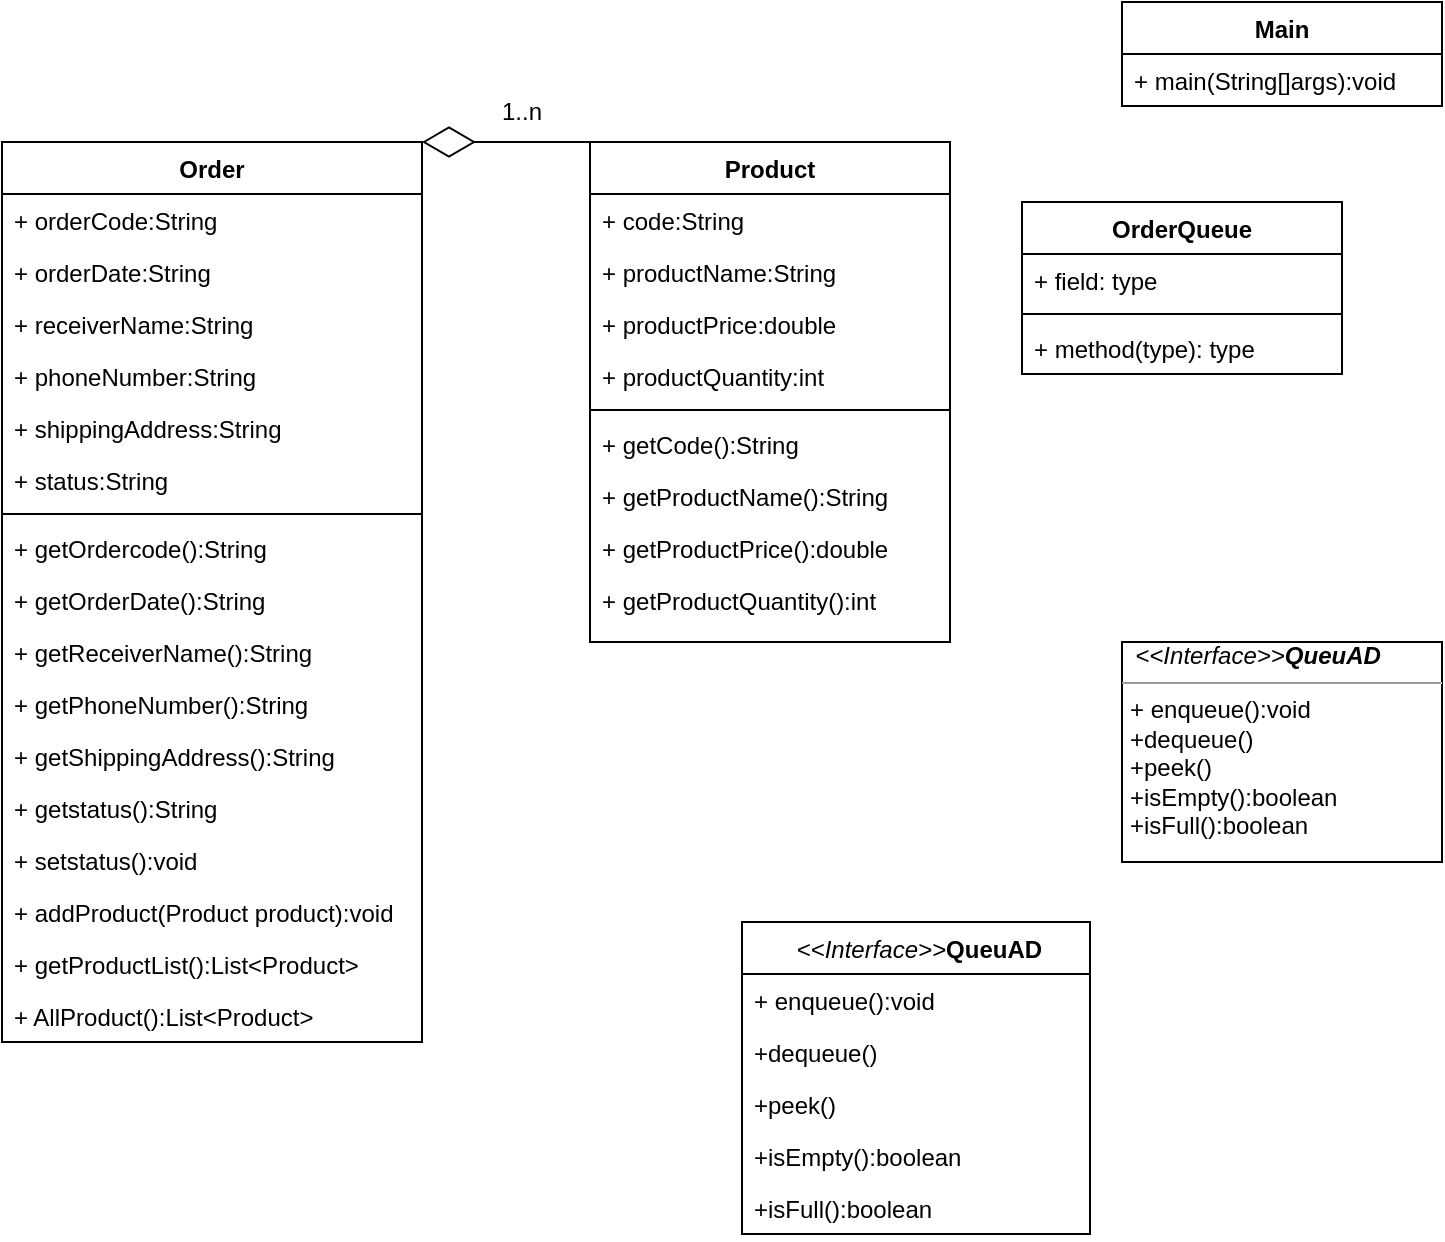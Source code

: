 <mxfile version="22.1.8" type="github">
  <diagram name="Trang-1" id="YmEPMzQXIAMVqNSswdc6">
    <mxGraphModel dx="1050" dy="522" grid="1" gridSize="10" guides="1" tooltips="1" connect="1" arrows="1" fold="1" page="1" pageScale="1" pageWidth="827" pageHeight="1169" math="0" shadow="0">
      <root>
        <mxCell id="0" />
        <mxCell id="1" parent="0" />
        <mxCell id="TkHoTOvifyRZc37jJzjb-2" value="Product" style="swimlane;fontStyle=1;align=center;verticalAlign=top;childLayout=stackLayout;horizontal=1;startSize=26;horizontalStack=0;resizeParent=1;resizeParentMax=0;resizeLast=0;collapsible=1;marginBottom=0;whiteSpace=wrap;html=1;" vertex="1" parent="1">
          <mxGeometry x="324" y="480" width="180" height="250" as="geometry" />
        </mxCell>
        <mxCell id="TkHoTOvifyRZc37jJzjb-3" value="+ code:String" style="text;strokeColor=none;fillColor=none;align=left;verticalAlign=top;spacingLeft=4;spacingRight=4;overflow=hidden;rotatable=0;points=[[0,0.5],[1,0.5]];portConstraint=eastwest;whiteSpace=wrap;html=1;" vertex="1" parent="TkHoTOvifyRZc37jJzjb-2">
          <mxGeometry y="26" width="180" height="26" as="geometry" />
        </mxCell>
        <mxCell id="TkHoTOvifyRZc37jJzjb-20" value="+ productName:String" style="text;strokeColor=none;fillColor=none;align=left;verticalAlign=top;spacingLeft=4;spacingRight=4;overflow=hidden;rotatable=0;points=[[0,0.5],[1,0.5]];portConstraint=eastwest;whiteSpace=wrap;html=1;" vertex="1" parent="TkHoTOvifyRZc37jJzjb-2">
          <mxGeometry y="52" width="180" height="26" as="geometry" />
        </mxCell>
        <mxCell id="TkHoTOvifyRZc37jJzjb-21" value="+ productPrice:double" style="text;strokeColor=none;fillColor=none;align=left;verticalAlign=top;spacingLeft=4;spacingRight=4;overflow=hidden;rotatable=0;points=[[0,0.5],[1,0.5]];portConstraint=eastwest;whiteSpace=wrap;html=1;" vertex="1" parent="TkHoTOvifyRZc37jJzjb-2">
          <mxGeometry y="78" width="180" height="26" as="geometry" />
        </mxCell>
        <mxCell id="TkHoTOvifyRZc37jJzjb-22" value="+ productQuantity:int" style="text;strokeColor=none;fillColor=none;align=left;verticalAlign=top;spacingLeft=4;spacingRight=4;overflow=hidden;rotatable=0;points=[[0,0.5],[1,0.5]];portConstraint=eastwest;whiteSpace=wrap;html=1;" vertex="1" parent="TkHoTOvifyRZc37jJzjb-2">
          <mxGeometry y="104" width="180" height="26" as="geometry" />
        </mxCell>
        <mxCell id="TkHoTOvifyRZc37jJzjb-4" value="" style="line;strokeWidth=1;fillColor=none;align=left;verticalAlign=middle;spacingTop=-1;spacingLeft=3;spacingRight=3;rotatable=0;labelPosition=right;points=[];portConstraint=eastwest;strokeColor=inherit;" vertex="1" parent="TkHoTOvifyRZc37jJzjb-2">
          <mxGeometry y="130" width="180" height="8" as="geometry" />
        </mxCell>
        <mxCell id="TkHoTOvifyRZc37jJzjb-5" value="+ getCode():String" style="text;strokeColor=none;fillColor=none;align=left;verticalAlign=top;spacingLeft=4;spacingRight=4;overflow=hidden;rotatable=0;points=[[0,0.5],[1,0.5]];portConstraint=eastwest;whiteSpace=wrap;html=1;" vertex="1" parent="TkHoTOvifyRZc37jJzjb-2">
          <mxGeometry y="138" width="180" height="26" as="geometry" />
        </mxCell>
        <mxCell id="TkHoTOvifyRZc37jJzjb-25" value="+ getProductName():String" style="text;strokeColor=none;fillColor=none;align=left;verticalAlign=top;spacingLeft=4;spacingRight=4;overflow=hidden;rotatable=0;points=[[0,0.5],[1,0.5]];portConstraint=eastwest;whiteSpace=wrap;html=1;" vertex="1" parent="TkHoTOvifyRZc37jJzjb-2">
          <mxGeometry y="164" width="180" height="26" as="geometry" />
        </mxCell>
        <mxCell id="TkHoTOvifyRZc37jJzjb-24" value="+ getProductPrice():double" style="text;strokeColor=none;fillColor=none;align=left;verticalAlign=top;spacingLeft=4;spacingRight=4;overflow=hidden;rotatable=0;points=[[0,0.5],[1,0.5]];portConstraint=eastwest;whiteSpace=wrap;html=1;" vertex="1" parent="TkHoTOvifyRZc37jJzjb-2">
          <mxGeometry y="190" width="180" height="26" as="geometry" />
        </mxCell>
        <mxCell id="TkHoTOvifyRZc37jJzjb-23" value="+ getProductQuantity():int" style="text;strokeColor=none;fillColor=none;align=left;verticalAlign=top;spacingLeft=4;spacingRight=4;overflow=hidden;rotatable=0;points=[[0,0.5],[1,0.5]];portConstraint=eastwest;whiteSpace=wrap;html=1;" vertex="1" parent="TkHoTOvifyRZc37jJzjb-2">
          <mxGeometry y="216" width="180" height="34" as="geometry" />
        </mxCell>
        <mxCell id="TkHoTOvifyRZc37jJzjb-6" value="Order" style="swimlane;fontStyle=1;align=center;verticalAlign=top;childLayout=stackLayout;horizontal=1;startSize=26;horizontalStack=0;resizeParent=1;resizeParentMax=0;resizeLast=0;collapsible=1;marginBottom=0;whiteSpace=wrap;html=1;" vertex="1" parent="1">
          <mxGeometry x="30" y="480" width="210" height="450" as="geometry" />
        </mxCell>
        <mxCell id="TkHoTOvifyRZc37jJzjb-7" value="+ orderCode:String" style="text;strokeColor=none;fillColor=none;align=left;verticalAlign=top;spacingLeft=4;spacingRight=4;overflow=hidden;rotatable=0;points=[[0,0.5],[1,0.5]];portConstraint=eastwest;whiteSpace=wrap;html=1;" vertex="1" parent="TkHoTOvifyRZc37jJzjb-6">
          <mxGeometry y="26" width="210" height="26" as="geometry" />
        </mxCell>
        <mxCell id="TkHoTOvifyRZc37jJzjb-29" value="+ orderDate:String" style="text;strokeColor=none;fillColor=none;align=left;verticalAlign=top;spacingLeft=4;spacingRight=4;overflow=hidden;rotatable=0;points=[[0,0.5],[1,0.5]];portConstraint=eastwest;whiteSpace=wrap;html=1;" vertex="1" parent="TkHoTOvifyRZc37jJzjb-6">
          <mxGeometry y="52" width="210" height="26" as="geometry" />
        </mxCell>
        <mxCell id="TkHoTOvifyRZc37jJzjb-28" value="+ receiverName:String" style="text;strokeColor=none;fillColor=none;align=left;verticalAlign=top;spacingLeft=4;spacingRight=4;overflow=hidden;rotatable=0;points=[[0,0.5],[1,0.5]];portConstraint=eastwest;whiteSpace=wrap;html=1;" vertex="1" parent="TkHoTOvifyRZc37jJzjb-6">
          <mxGeometry y="78" width="210" height="26" as="geometry" />
        </mxCell>
        <mxCell id="TkHoTOvifyRZc37jJzjb-30" value="+ phoneNumber:String" style="text;strokeColor=none;fillColor=none;align=left;verticalAlign=top;spacingLeft=4;spacingRight=4;overflow=hidden;rotatable=0;points=[[0,0.5],[1,0.5]];portConstraint=eastwest;whiteSpace=wrap;html=1;" vertex="1" parent="TkHoTOvifyRZc37jJzjb-6">
          <mxGeometry y="104" width="210" height="26" as="geometry" />
        </mxCell>
        <mxCell id="TkHoTOvifyRZc37jJzjb-31" value="+ shippingAddress:String" style="text;strokeColor=none;fillColor=none;align=left;verticalAlign=top;spacingLeft=4;spacingRight=4;overflow=hidden;rotatable=0;points=[[0,0.5],[1,0.5]];portConstraint=eastwest;whiteSpace=wrap;html=1;" vertex="1" parent="TkHoTOvifyRZc37jJzjb-6">
          <mxGeometry y="130" width="210" height="26" as="geometry" />
        </mxCell>
        <mxCell id="TkHoTOvifyRZc37jJzjb-32" value="+ status:String" style="text;strokeColor=none;fillColor=none;align=left;verticalAlign=top;spacingLeft=4;spacingRight=4;overflow=hidden;rotatable=0;points=[[0,0.5],[1,0.5]];portConstraint=eastwest;whiteSpace=wrap;html=1;" vertex="1" parent="TkHoTOvifyRZc37jJzjb-6">
          <mxGeometry y="156" width="210" height="26" as="geometry" />
        </mxCell>
        <mxCell id="TkHoTOvifyRZc37jJzjb-8" value="" style="line;strokeWidth=1;fillColor=none;align=left;verticalAlign=middle;spacingTop=-1;spacingLeft=3;spacingRight=3;rotatable=0;labelPosition=right;points=[];portConstraint=eastwest;strokeColor=inherit;" vertex="1" parent="TkHoTOvifyRZc37jJzjb-6">
          <mxGeometry y="182" width="210" height="8" as="geometry" />
        </mxCell>
        <mxCell id="TkHoTOvifyRZc37jJzjb-9" value="+ getOrdercode():String" style="text;strokeColor=none;fillColor=none;align=left;verticalAlign=top;spacingLeft=4;spacingRight=4;overflow=hidden;rotatable=0;points=[[0,0.5],[1,0.5]];portConstraint=eastwest;whiteSpace=wrap;html=1;" vertex="1" parent="TkHoTOvifyRZc37jJzjb-6">
          <mxGeometry y="190" width="210" height="26" as="geometry" />
        </mxCell>
        <mxCell id="TkHoTOvifyRZc37jJzjb-33" value="+ getOrderDate():String" style="text;strokeColor=none;fillColor=none;align=left;verticalAlign=top;spacingLeft=4;spacingRight=4;overflow=hidden;rotatable=0;points=[[0,0.5],[1,0.5]];portConstraint=eastwest;whiteSpace=wrap;html=1;" vertex="1" parent="TkHoTOvifyRZc37jJzjb-6">
          <mxGeometry y="216" width="210" height="26" as="geometry" />
        </mxCell>
        <mxCell id="TkHoTOvifyRZc37jJzjb-35" value="+ getReceiverName():String" style="text;strokeColor=none;fillColor=none;align=left;verticalAlign=top;spacingLeft=4;spacingRight=4;overflow=hidden;rotatable=0;points=[[0,0.5],[1,0.5]];portConstraint=eastwest;whiteSpace=wrap;html=1;" vertex="1" parent="TkHoTOvifyRZc37jJzjb-6">
          <mxGeometry y="242" width="210" height="26" as="geometry" />
        </mxCell>
        <mxCell id="TkHoTOvifyRZc37jJzjb-36" value="+ getPhoneNumber():String" style="text;strokeColor=none;fillColor=none;align=left;verticalAlign=top;spacingLeft=4;spacingRight=4;overflow=hidden;rotatable=0;points=[[0,0.5],[1,0.5]];portConstraint=eastwest;whiteSpace=wrap;html=1;" vertex="1" parent="TkHoTOvifyRZc37jJzjb-6">
          <mxGeometry y="268" width="210" height="26" as="geometry" />
        </mxCell>
        <mxCell id="TkHoTOvifyRZc37jJzjb-34" value="+ getShippingAddress():String" style="text;strokeColor=none;fillColor=none;align=left;verticalAlign=top;spacingLeft=4;spacingRight=4;overflow=hidden;rotatable=0;points=[[0,0.5],[1,0.5]];portConstraint=eastwest;whiteSpace=wrap;html=1;" vertex="1" parent="TkHoTOvifyRZc37jJzjb-6">
          <mxGeometry y="294" width="210" height="26" as="geometry" />
        </mxCell>
        <mxCell id="TkHoTOvifyRZc37jJzjb-37" value="+ getstatus():String" style="text;strokeColor=none;fillColor=none;align=left;verticalAlign=top;spacingLeft=4;spacingRight=4;overflow=hidden;rotatable=0;points=[[0,0.5],[1,0.5]];portConstraint=eastwest;whiteSpace=wrap;html=1;" vertex="1" parent="TkHoTOvifyRZc37jJzjb-6">
          <mxGeometry y="320" width="210" height="26" as="geometry" />
        </mxCell>
        <mxCell id="TkHoTOvifyRZc37jJzjb-38" value="+ setstatus():void" style="text;strokeColor=none;fillColor=none;align=left;verticalAlign=top;spacingLeft=4;spacingRight=4;overflow=hidden;rotatable=0;points=[[0,0.5],[1,0.5]];portConstraint=eastwest;whiteSpace=wrap;html=1;" vertex="1" parent="TkHoTOvifyRZc37jJzjb-6">
          <mxGeometry y="346" width="210" height="26" as="geometry" />
        </mxCell>
        <mxCell id="TkHoTOvifyRZc37jJzjb-39" value="+ addProduct(Product product):void" style="text;strokeColor=none;fillColor=none;align=left;verticalAlign=top;spacingLeft=4;spacingRight=4;overflow=hidden;rotatable=0;points=[[0,0.5],[1,0.5]];portConstraint=eastwest;whiteSpace=wrap;html=1;" vertex="1" parent="TkHoTOvifyRZc37jJzjb-6">
          <mxGeometry y="372" width="210" height="26" as="geometry" />
        </mxCell>
        <mxCell id="TkHoTOvifyRZc37jJzjb-40" value="+ getProductList():List&amp;lt;Product&amp;gt;" style="text;strokeColor=none;fillColor=none;align=left;verticalAlign=top;spacingLeft=4;spacingRight=4;overflow=hidden;rotatable=0;points=[[0,0.5],[1,0.5]];portConstraint=eastwest;whiteSpace=wrap;html=1;" vertex="1" parent="TkHoTOvifyRZc37jJzjb-6">
          <mxGeometry y="398" width="210" height="26" as="geometry" />
        </mxCell>
        <mxCell id="TkHoTOvifyRZc37jJzjb-41" value="+ AllProduct():List&amp;lt;Product&amp;gt;" style="text;strokeColor=none;fillColor=none;align=left;verticalAlign=top;spacingLeft=4;spacingRight=4;overflow=hidden;rotatable=0;points=[[0,0.5],[1,0.5]];portConstraint=eastwest;whiteSpace=wrap;html=1;" vertex="1" parent="TkHoTOvifyRZc37jJzjb-6">
          <mxGeometry y="424" width="210" height="26" as="geometry" />
        </mxCell>
        <mxCell id="TkHoTOvifyRZc37jJzjb-10" value="OrderQueue" style="swimlane;fontStyle=1;align=center;verticalAlign=top;childLayout=stackLayout;horizontal=1;startSize=26;horizontalStack=0;resizeParent=1;resizeParentMax=0;resizeLast=0;collapsible=1;marginBottom=0;whiteSpace=wrap;html=1;" vertex="1" parent="1">
          <mxGeometry x="540" y="510" width="160" height="86" as="geometry" />
        </mxCell>
        <mxCell id="TkHoTOvifyRZc37jJzjb-11" value="+ field: type" style="text;strokeColor=none;fillColor=none;align=left;verticalAlign=top;spacingLeft=4;spacingRight=4;overflow=hidden;rotatable=0;points=[[0,0.5],[1,0.5]];portConstraint=eastwest;whiteSpace=wrap;html=1;" vertex="1" parent="TkHoTOvifyRZc37jJzjb-10">
          <mxGeometry y="26" width="160" height="26" as="geometry" />
        </mxCell>
        <mxCell id="TkHoTOvifyRZc37jJzjb-12" value="" style="line;strokeWidth=1;fillColor=none;align=left;verticalAlign=middle;spacingTop=-1;spacingLeft=3;spacingRight=3;rotatable=0;labelPosition=right;points=[];portConstraint=eastwest;strokeColor=inherit;" vertex="1" parent="TkHoTOvifyRZc37jJzjb-10">
          <mxGeometry y="52" width="160" height="8" as="geometry" />
        </mxCell>
        <mxCell id="TkHoTOvifyRZc37jJzjb-13" value="+ method(type): type" style="text;strokeColor=none;fillColor=none;align=left;verticalAlign=top;spacingLeft=4;spacingRight=4;overflow=hidden;rotatable=0;points=[[0,0.5],[1,0.5]];portConstraint=eastwest;whiteSpace=wrap;html=1;" vertex="1" parent="TkHoTOvifyRZc37jJzjb-10">
          <mxGeometry y="60" width="160" height="26" as="geometry" />
        </mxCell>
        <mxCell id="TkHoTOvifyRZc37jJzjb-14" value="Main" style="swimlane;fontStyle=1;align=center;verticalAlign=top;childLayout=stackLayout;horizontal=1;startSize=26;horizontalStack=0;resizeParent=1;resizeParentMax=0;resizeLast=0;collapsible=1;marginBottom=0;whiteSpace=wrap;html=1;" vertex="1" parent="1">
          <mxGeometry x="590" y="410" width="160" height="52" as="geometry" />
        </mxCell>
        <mxCell id="TkHoTOvifyRZc37jJzjb-15" value="+ main(String[]args):void" style="text;strokeColor=none;fillColor=none;align=left;verticalAlign=top;spacingLeft=4;spacingRight=4;overflow=hidden;rotatable=0;points=[[0,0.5],[1,0.5]];portConstraint=eastwest;whiteSpace=wrap;html=1;" vertex="1" parent="TkHoTOvifyRZc37jJzjb-14">
          <mxGeometry y="26" width="160" height="26" as="geometry" />
        </mxCell>
        <mxCell id="TkHoTOvifyRZc37jJzjb-18" value="&lt;i style=&quot;border-color: var(--border-color); text-align: center;&quot;&gt;&amp;nbsp; &amp;lt;&amp;lt;Interface&amp;gt;&amp;gt;&lt;b style=&quot;background-color: initial;&quot;&gt;QueuAD&lt;/b&gt;&lt;br&gt;&lt;/i&gt;&lt;hr size=&quot;1&quot;&gt;&lt;p style=&quot;margin:0px;margin-left:4px;&quot;&gt;&lt;/p&gt;&lt;p style=&quot;margin:0px;margin-left:4px;&quot;&gt;+ enqueue():void&lt;/p&gt;&lt;p style=&quot;margin:0px;margin-left:4px;&quot;&gt;+dequeue()&lt;/p&gt;&lt;p style=&quot;margin:0px;margin-left:4px;&quot;&gt;+peek()&lt;/p&gt;&lt;p style=&quot;margin:0px;margin-left:4px;&quot;&gt;+isEmpty():boolean&lt;/p&gt;&lt;p style=&quot;border-color: var(--border-color); margin: 0px 0px 0px 4px;&quot;&gt;+isFull():boolean&lt;/p&gt;&lt;p style=&quot;border-color: var(--border-color); margin: 0px 0px 0px 4px;&quot;&gt;&lt;br style=&quot;border-color: var(--border-color);&quot;&gt;&lt;/p&gt;&lt;p style=&quot;margin:0px;margin-left:4px;&quot;&gt;&lt;br&gt;&lt;/p&gt;" style="verticalAlign=top;align=left;overflow=fill;fontSize=12;fontFamily=Helvetica;html=1;whiteSpace=wrap;" vertex="1" parent="1">
          <mxGeometry x="590" y="730" width="160" height="110" as="geometry" />
        </mxCell>
        <mxCell id="TkHoTOvifyRZc37jJzjb-46" value="&lt;i style=&quot;border-color: var(--border-color); font-weight: 400;&quot;&gt;&amp;nbsp;&amp;lt;&amp;lt;Interface&amp;gt;&amp;gt;&lt;/i&gt;QueuAD" style="swimlane;fontStyle=1;align=center;verticalAlign=top;childLayout=stackLayout;horizontal=1;startSize=26;horizontalStack=0;resizeParent=1;resizeParentMax=0;resizeLast=0;collapsible=1;marginBottom=0;whiteSpace=wrap;html=1;" vertex="1" parent="1">
          <mxGeometry x="400" y="870" width="174" height="156" as="geometry" />
        </mxCell>
        <mxCell id="TkHoTOvifyRZc37jJzjb-49" value="+ enqueue():void" style="text;strokeColor=none;fillColor=none;align=left;verticalAlign=top;spacingLeft=4;spacingRight=4;overflow=hidden;rotatable=0;points=[[0,0.5],[1,0.5]];portConstraint=eastwest;whiteSpace=wrap;html=1;" vertex="1" parent="TkHoTOvifyRZc37jJzjb-46">
          <mxGeometry y="26" width="174" height="26" as="geometry" />
        </mxCell>
        <mxCell id="TkHoTOvifyRZc37jJzjb-51" value="+dequeue()" style="text;strokeColor=none;fillColor=none;align=left;verticalAlign=top;spacingLeft=4;spacingRight=4;overflow=hidden;rotatable=0;points=[[0,0.5],[1,0.5]];portConstraint=eastwest;whiteSpace=wrap;html=1;" vertex="1" parent="TkHoTOvifyRZc37jJzjb-46">
          <mxGeometry y="52" width="174" height="26" as="geometry" />
        </mxCell>
        <mxCell id="TkHoTOvifyRZc37jJzjb-52" value="+peek()" style="text;strokeColor=none;fillColor=none;align=left;verticalAlign=top;spacingLeft=4;spacingRight=4;overflow=hidden;rotatable=0;points=[[0,0.5],[1,0.5]];portConstraint=eastwest;whiteSpace=wrap;html=1;" vertex="1" parent="TkHoTOvifyRZc37jJzjb-46">
          <mxGeometry y="78" width="174" height="26" as="geometry" />
        </mxCell>
        <mxCell id="TkHoTOvifyRZc37jJzjb-54" value="+isEmpty():boolean" style="text;strokeColor=none;fillColor=none;align=left;verticalAlign=top;spacingLeft=4;spacingRight=4;overflow=hidden;rotatable=0;points=[[0,0.5],[1,0.5]];portConstraint=eastwest;whiteSpace=wrap;html=1;" vertex="1" parent="TkHoTOvifyRZc37jJzjb-46">
          <mxGeometry y="104" width="174" height="26" as="geometry" />
        </mxCell>
        <mxCell id="TkHoTOvifyRZc37jJzjb-53" value="+isFull():boolean" style="text;strokeColor=none;fillColor=none;align=left;verticalAlign=top;spacingLeft=4;spacingRight=4;overflow=hidden;rotatable=0;points=[[0,0.5],[1,0.5]];portConstraint=eastwest;whiteSpace=wrap;html=1;" vertex="1" parent="TkHoTOvifyRZc37jJzjb-46">
          <mxGeometry y="130" width="174" height="26" as="geometry" />
        </mxCell>
        <mxCell id="TkHoTOvifyRZc37jJzjb-55" value="" style="endArrow=diamondThin;endFill=0;endSize=24;html=1;rounded=0;exitX=0;exitY=0;exitDx=0;exitDy=0;entryX=1;entryY=0;entryDx=0;entryDy=0;" edge="1" parent="1" source="TkHoTOvifyRZc37jJzjb-2" target="TkHoTOvifyRZc37jJzjb-6">
          <mxGeometry width="160" relative="1" as="geometry">
            <mxPoint x="220" y="320" as="sourcePoint" />
            <mxPoint x="-28" y="318" as="targetPoint" />
          </mxGeometry>
        </mxCell>
        <mxCell id="TkHoTOvifyRZc37jJzjb-56" value="1..n" style="text;html=1;strokeColor=none;fillColor=none;align=center;verticalAlign=middle;whiteSpace=wrap;rounded=0;" vertex="1" parent="1">
          <mxGeometry x="260" y="450" width="60" height="30" as="geometry" />
        </mxCell>
      </root>
    </mxGraphModel>
  </diagram>
</mxfile>
